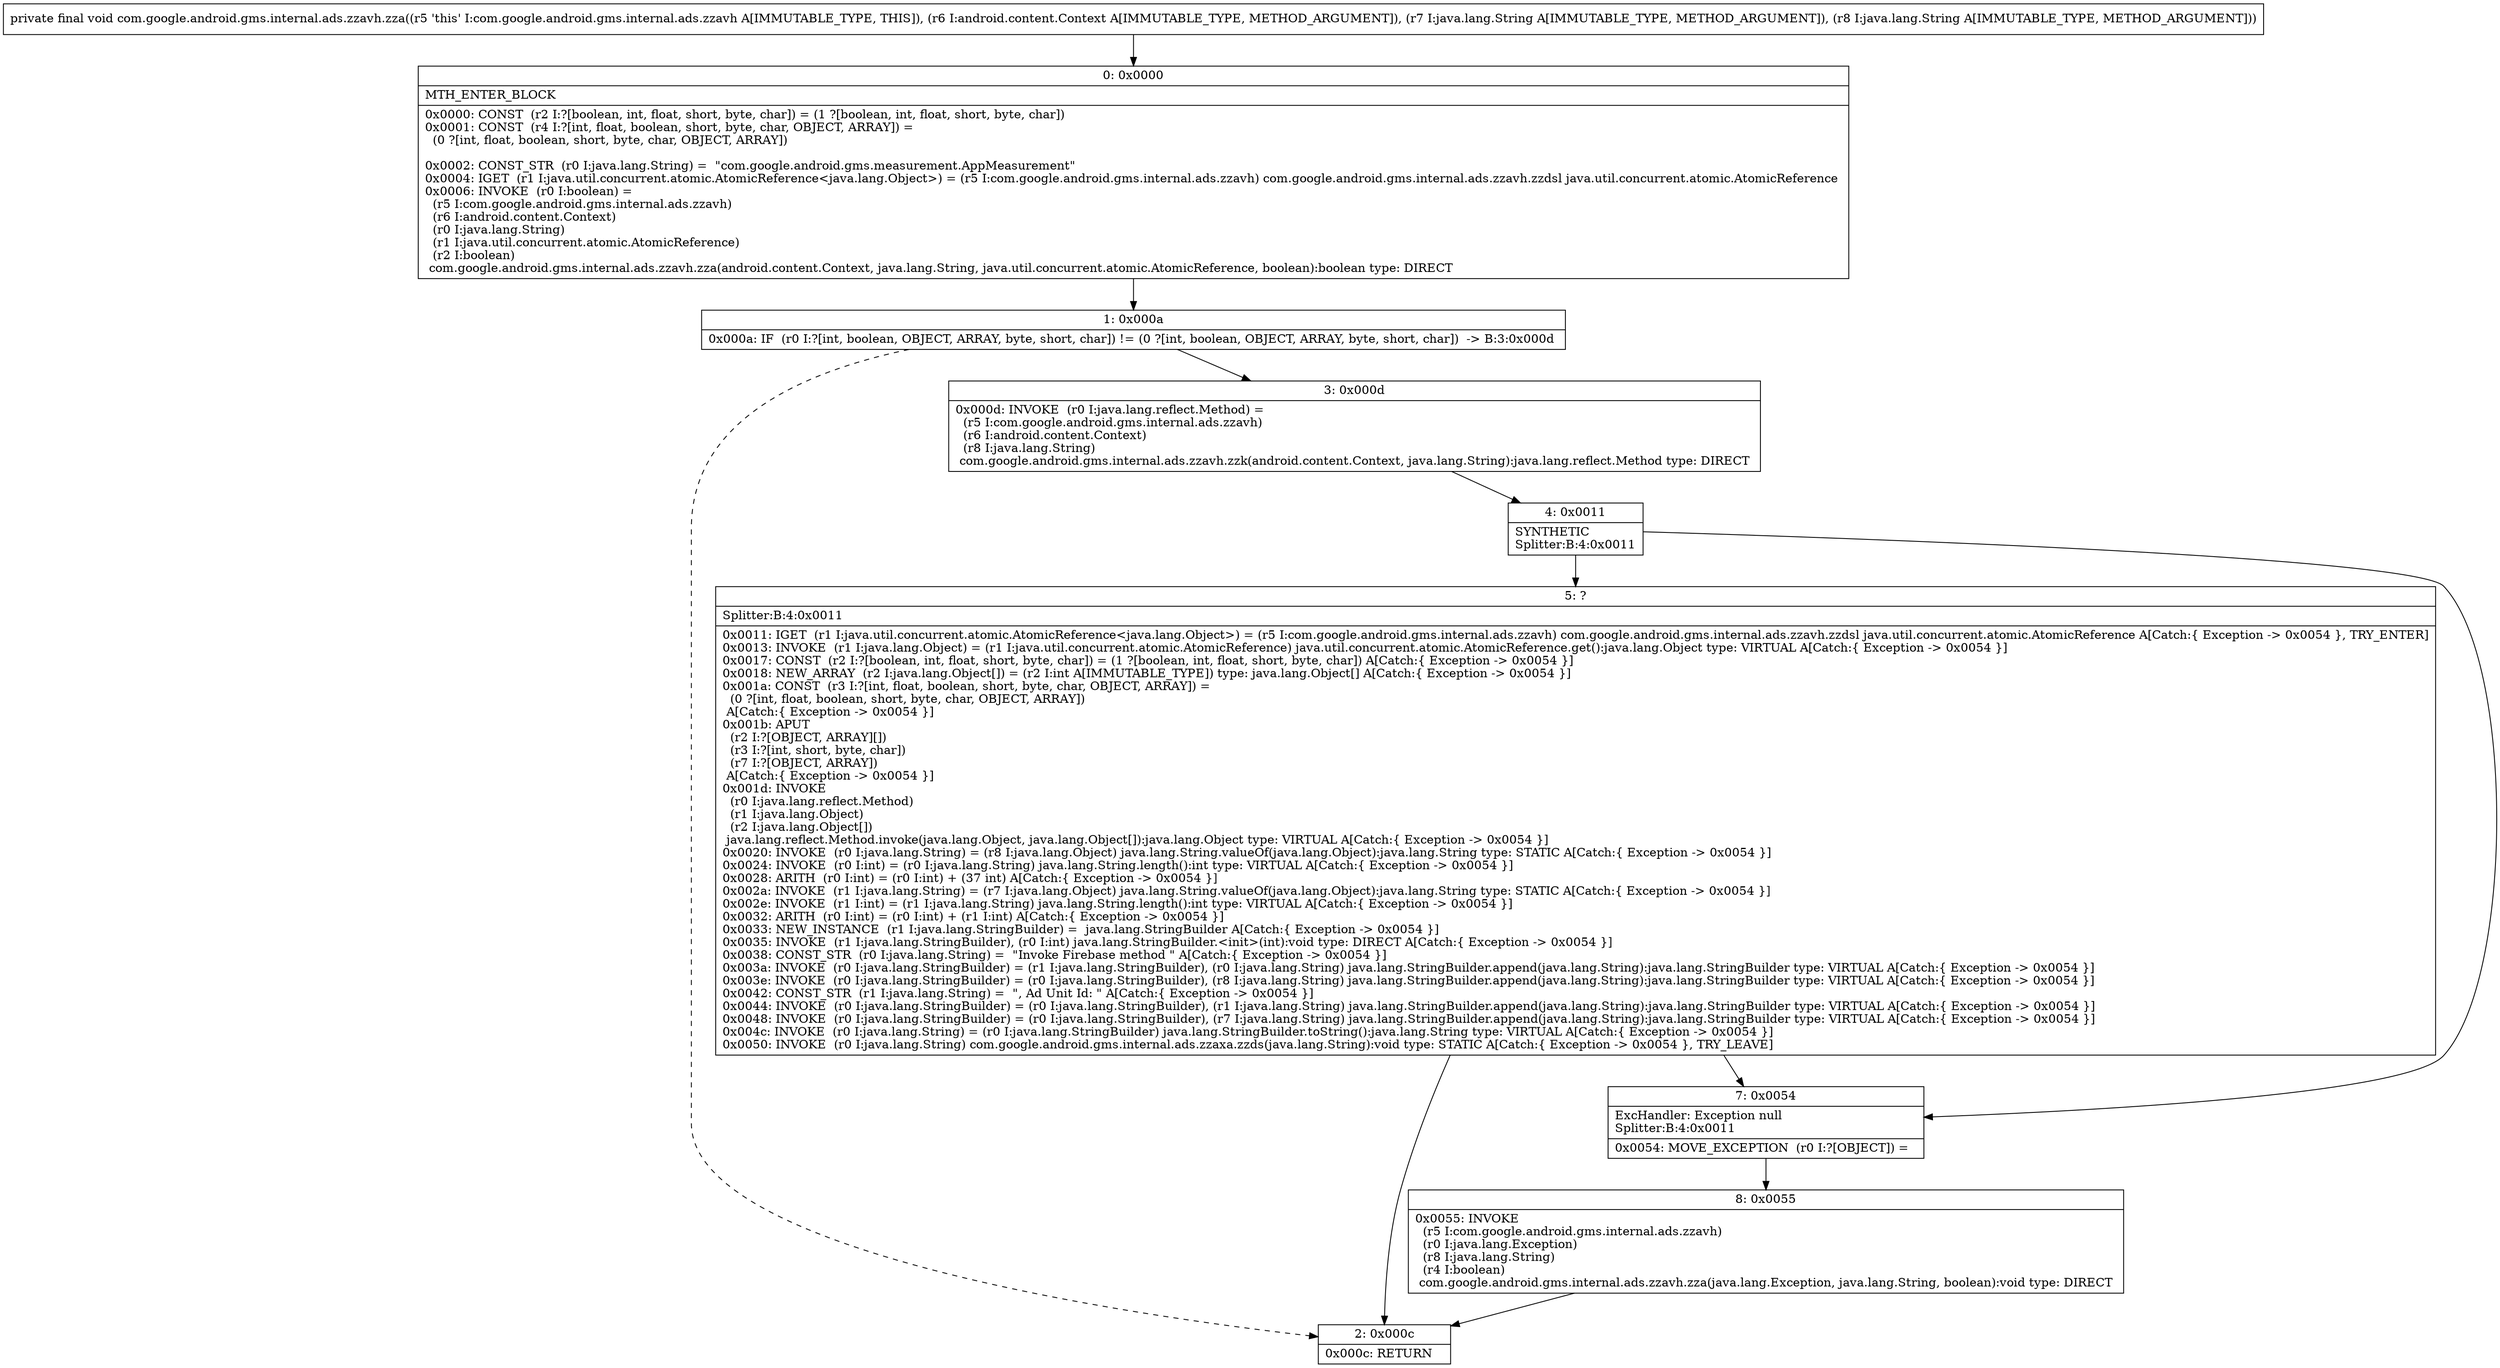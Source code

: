 digraph "CFG forcom.google.android.gms.internal.ads.zzavh.zza(Landroid\/content\/Context;Ljava\/lang\/String;Ljava\/lang\/String;)V" {
Node_0 [shape=record,label="{0\:\ 0x0000|MTH_ENTER_BLOCK\l|0x0000: CONST  (r2 I:?[boolean, int, float, short, byte, char]) = (1 ?[boolean, int, float, short, byte, char]) \l0x0001: CONST  (r4 I:?[int, float, boolean, short, byte, char, OBJECT, ARRAY]) = \l  (0 ?[int, float, boolean, short, byte, char, OBJECT, ARRAY])\l \l0x0002: CONST_STR  (r0 I:java.lang.String) =  \"com.google.android.gms.measurement.AppMeasurement\" \l0x0004: IGET  (r1 I:java.util.concurrent.atomic.AtomicReference\<java.lang.Object\>) = (r5 I:com.google.android.gms.internal.ads.zzavh) com.google.android.gms.internal.ads.zzavh.zzdsl java.util.concurrent.atomic.AtomicReference \l0x0006: INVOKE  (r0 I:boolean) = \l  (r5 I:com.google.android.gms.internal.ads.zzavh)\l  (r6 I:android.content.Context)\l  (r0 I:java.lang.String)\l  (r1 I:java.util.concurrent.atomic.AtomicReference)\l  (r2 I:boolean)\l com.google.android.gms.internal.ads.zzavh.zza(android.content.Context, java.lang.String, java.util.concurrent.atomic.AtomicReference, boolean):boolean type: DIRECT \l}"];
Node_1 [shape=record,label="{1\:\ 0x000a|0x000a: IF  (r0 I:?[int, boolean, OBJECT, ARRAY, byte, short, char]) != (0 ?[int, boolean, OBJECT, ARRAY, byte, short, char])  \-\> B:3:0x000d \l}"];
Node_2 [shape=record,label="{2\:\ 0x000c|0x000c: RETURN   \l}"];
Node_3 [shape=record,label="{3\:\ 0x000d|0x000d: INVOKE  (r0 I:java.lang.reflect.Method) = \l  (r5 I:com.google.android.gms.internal.ads.zzavh)\l  (r6 I:android.content.Context)\l  (r8 I:java.lang.String)\l com.google.android.gms.internal.ads.zzavh.zzk(android.content.Context, java.lang.String):java.lang.reflect.Method type: DIRECT \l}"];
Node_4 [shape=record,label="{4\:\ 0x0011|SYNTHETIC\lSplitter:B:4:0x0011\l}"];
Node_5 [shape=record,label="{5\:\ ?|Splitter:B:4:0x0011\l|0x0011: IGET  (r1 I:java.util.concurrent.atomic.AtomicReference\<java.lang.Object\>) = (r5 I:com.google.android.gms.internal.ads.zzavh) com.google.android.gms.internal.ads.zzavh.zzdsl java.util.concurrent.atomic.AtomicReference A[Catch:\{ Exception \-\> 0x0054 \}, TRY_ENTER]\l0x0013: INVOKE  (r1 I:java.lang.Object) = (r1 I:java.util.concurrent.atomic.AtomicReference) java.util.concurrent.atomic.AtomicReference.get():java.lang.Object type: VIRTUAL A[Catch:\{ Exception \-\> 0x0054 \}]\l0x0017: CONST  (r2 I:?[boolean, int, float, short, byte, char]) = (1 ?[boolean, int, float, short, byte, char]) A[Catch:\{ Exception \-\> 0x0054 \}]\l0x0018: NEW_ARRAY  (r2 I:java.lang.Object[]) = (r2 I:int A[IMMUTABLE_TYPE]) type: java.lang.Object[] A[Catch:\{ Exception \-\> 0x0054 \}]\l0x001a: CONST  (r3 I:?[int, float, boolean, short, byte, char, OBJECT, ARRAY]) = \l  (0 ?[int, float, boolean, short, byte, char, OBJECT, ARRAY])\l A[Catch:\{ Exception \-\> 0x0054 \}]\l0x001b: APUT  \l  (r2 I:?[OBJECT, ARRAY][])\l  (r3 I:?[int, short, byte, char])\l  (r7 I:?[OBJECT, ARRAY])\l A[Catch:\{ Exception \-\> 0x0054 \}]\l0x001d: INVOKE  \l  (r0 I:java.lang.reflect.Method)\l  (r1 I:java.lang.Object)\l  (r2 I:java.lang.Object[])\l java.lang.reflect.Method.invoke(java.lang.Object, java.lang.Object[]):java.lang.Object type: VIRTUAL A[Catch:\{ Exception \-\> 0x0054 \}]\l0x0020: INVOKE  (r0 I:java.lang.String) = (r8 I:java.lang.Object) java.lang.String.valueOf(java.lang.Object):java.lang.String type: STATIC A[Catch:\{ Exception \-\> 0x0054 \}]\l0x0024: INVOKE  (r0 I:int) = (r0 I:java.lang.String) java.lang.String.length():int type: VIRTUAL A[Catch:\{ Exception \-\> 0x0054 \}]\l0x0028: ARITH  (r0 I:int) = (r0 I:int) + (37 int) A[Catch:\{ Exception \-\> 0x0054 \}]\l0x002a: INVOKE  (r1 I:java.lang.String) = (r7 I:java.lang.Object) java.lang.String.valueOf(java.lang.Object):java.lang.String type: STATIC A[Catch:\{ Exception \-\> 0x0054 \}]\l0x002e: INVOKE  (r1 I:int) = (r1 I:java.lang.String) java.lang.String.length():int type: VIRTUAL A[Catch:\{ Exception \-\> 0x0054 \}]\l0x0032: ARITH  (r0 I:int) = (r0 I:int) + (r1 I:int) A[Catch:\{ Exception \-\> 0x0054 \}]\l0x0033: NEW_INSTANCE  (r1 I:java.lang.StringBuilder) =  java.lang.StringBuilder A[Catch:\{ Exception \-\> 0x0054 \}]\l0x0035: INVOKE  (r1 I:java.lang.StringBuilder), (r0 I:int) java.lang.StringBuilder.\<init\>(int):void type: DIRECT A[Catch:\{ Exception \-\> 0x0054 \}]\l0x0038: CONST_STR  (r0 I:java.lang.String) =  \"Invoke Firebase method \" A[Catch:\{ Exception \-\> 0x0054 \}]\l0x003a: INVOKE  (r0 I:java.lang.StringBuilder) = (r1 I:java.lang.StringBuilder), (r0 I:java.lang.String) java.lang.StringBuilder.append(java.lang.String):java.lang.StringBuilder type: VIRTUAL A[Catch:\{ Exception \-\> 0x0054 \}]\l0x003e: INVOKE  (r0 I:java.lang.StringBuilder) = (r0 I:java.lang.StringBuilder), (r8 I:java.lang.String) java.lang.StringBuilder.append(java.lang.String):java.lang.StringBuilder type: VIRTUAL A[Catch:\{ Exception \-\> 0x0054 \}]\l0x0042: CONST_STR  (r1 I:java.lang.String) =  \", Ad Unit Id: \" A[Catch:\{ Exception \-\> 0x0054 \}]\l0x0044: INVOKE  (r0 I:java.lang.StringBuilder) = (r0 I:java.lang.StringBuilder), (r1 I:java.lang.String) java.lang.StringBuilder.append(java.lang.String):java.lang.StringBuilder type: VIRTUAL A[Catch:\{ Exception \-\> 0x0054 \}]\l0x0048: INVOKE  (r0 I:java.lang.StringBuilder) = (r0 I:java.lang.StringBuilder), (r7 I:java.lang.String) java.lang.StringBuilder.append(java.lang.String):java.lang.StringBuilder type: VIRTUAL A[Catch:\{ Exception \-\> 0x0054 \}]\l0x004c: INVOKE  (r0 I:java.lang.String) = (r0 I:java.lang.StringBuilder) java.lang.StringBuilder.toString():java.lang.String type: VIRTUAL A[Catch:\{ Exception \-\> 0x0054 \}]\l0x0050: INVOKE  (r0 I:java.lang.String) com.google.android.gms.internal.ads.zzaxa.zzds(java.lang.String):void type: STATIC A[Catch:\{ Exception \-\> 0x0054 \}, TRY_LEAVE]\l}"];
Node_7 [shape=record,label="{7\:\ 0x0054|ExcHandler: Exception null\lSplitter:B:4:0x0011\l|0x0054: MOVE_EXCEPTION  (r0 I:?[OBJECT]) =  \l}"];
Node_8 [shape=record,label="{8\:\ 0x0055|0x0055: INVOKE  \l  (r5 I:com.google.android.gms.internal.ads.zzavh)\l  (r0 I:java.lang.Exception)\l  (r8 I:java.lang.String)\l  (r4 I:boolean)\l com.google.android.gms.internal.ads.zzavh.zza(java.lang.Exception, java.lang.String, boolean):void type: DIRECT \l}"];
MethodNode[shape=record,label="{private final void com.google.android.gms.internal.ads.zzavh.zza((r5 'this' I:com.google.android.gms.internal.ads.zzavh A[IMMUTABLE_TYPE, THIS]), (r6 I:android.content.Context A[IMMUTABLE_TYPE, METHOD_ARGUMENT]), (r7 I:java.lang.String A[IMMUTABLE_TYPE, METHOD_ARGUMENT]), (r8 I:java.lang.String A[IMMUTABLE_TYPE, METHOD_ARGUMENT])) }"];
MethodNode -> Node_0;
Node_0 -> Node_1;
Node_1 -> Node_2[style=dashed];
Node_1 -> Node_3;
Node_3 -> Node_4;
Node_4 -> Node_5;
Node_4 -> Node_7;
Node_5 -> Node_7;
Node_5 -> Node_2;
Node_7 -> Node_8;
Node_8 -> Node_2;
}

